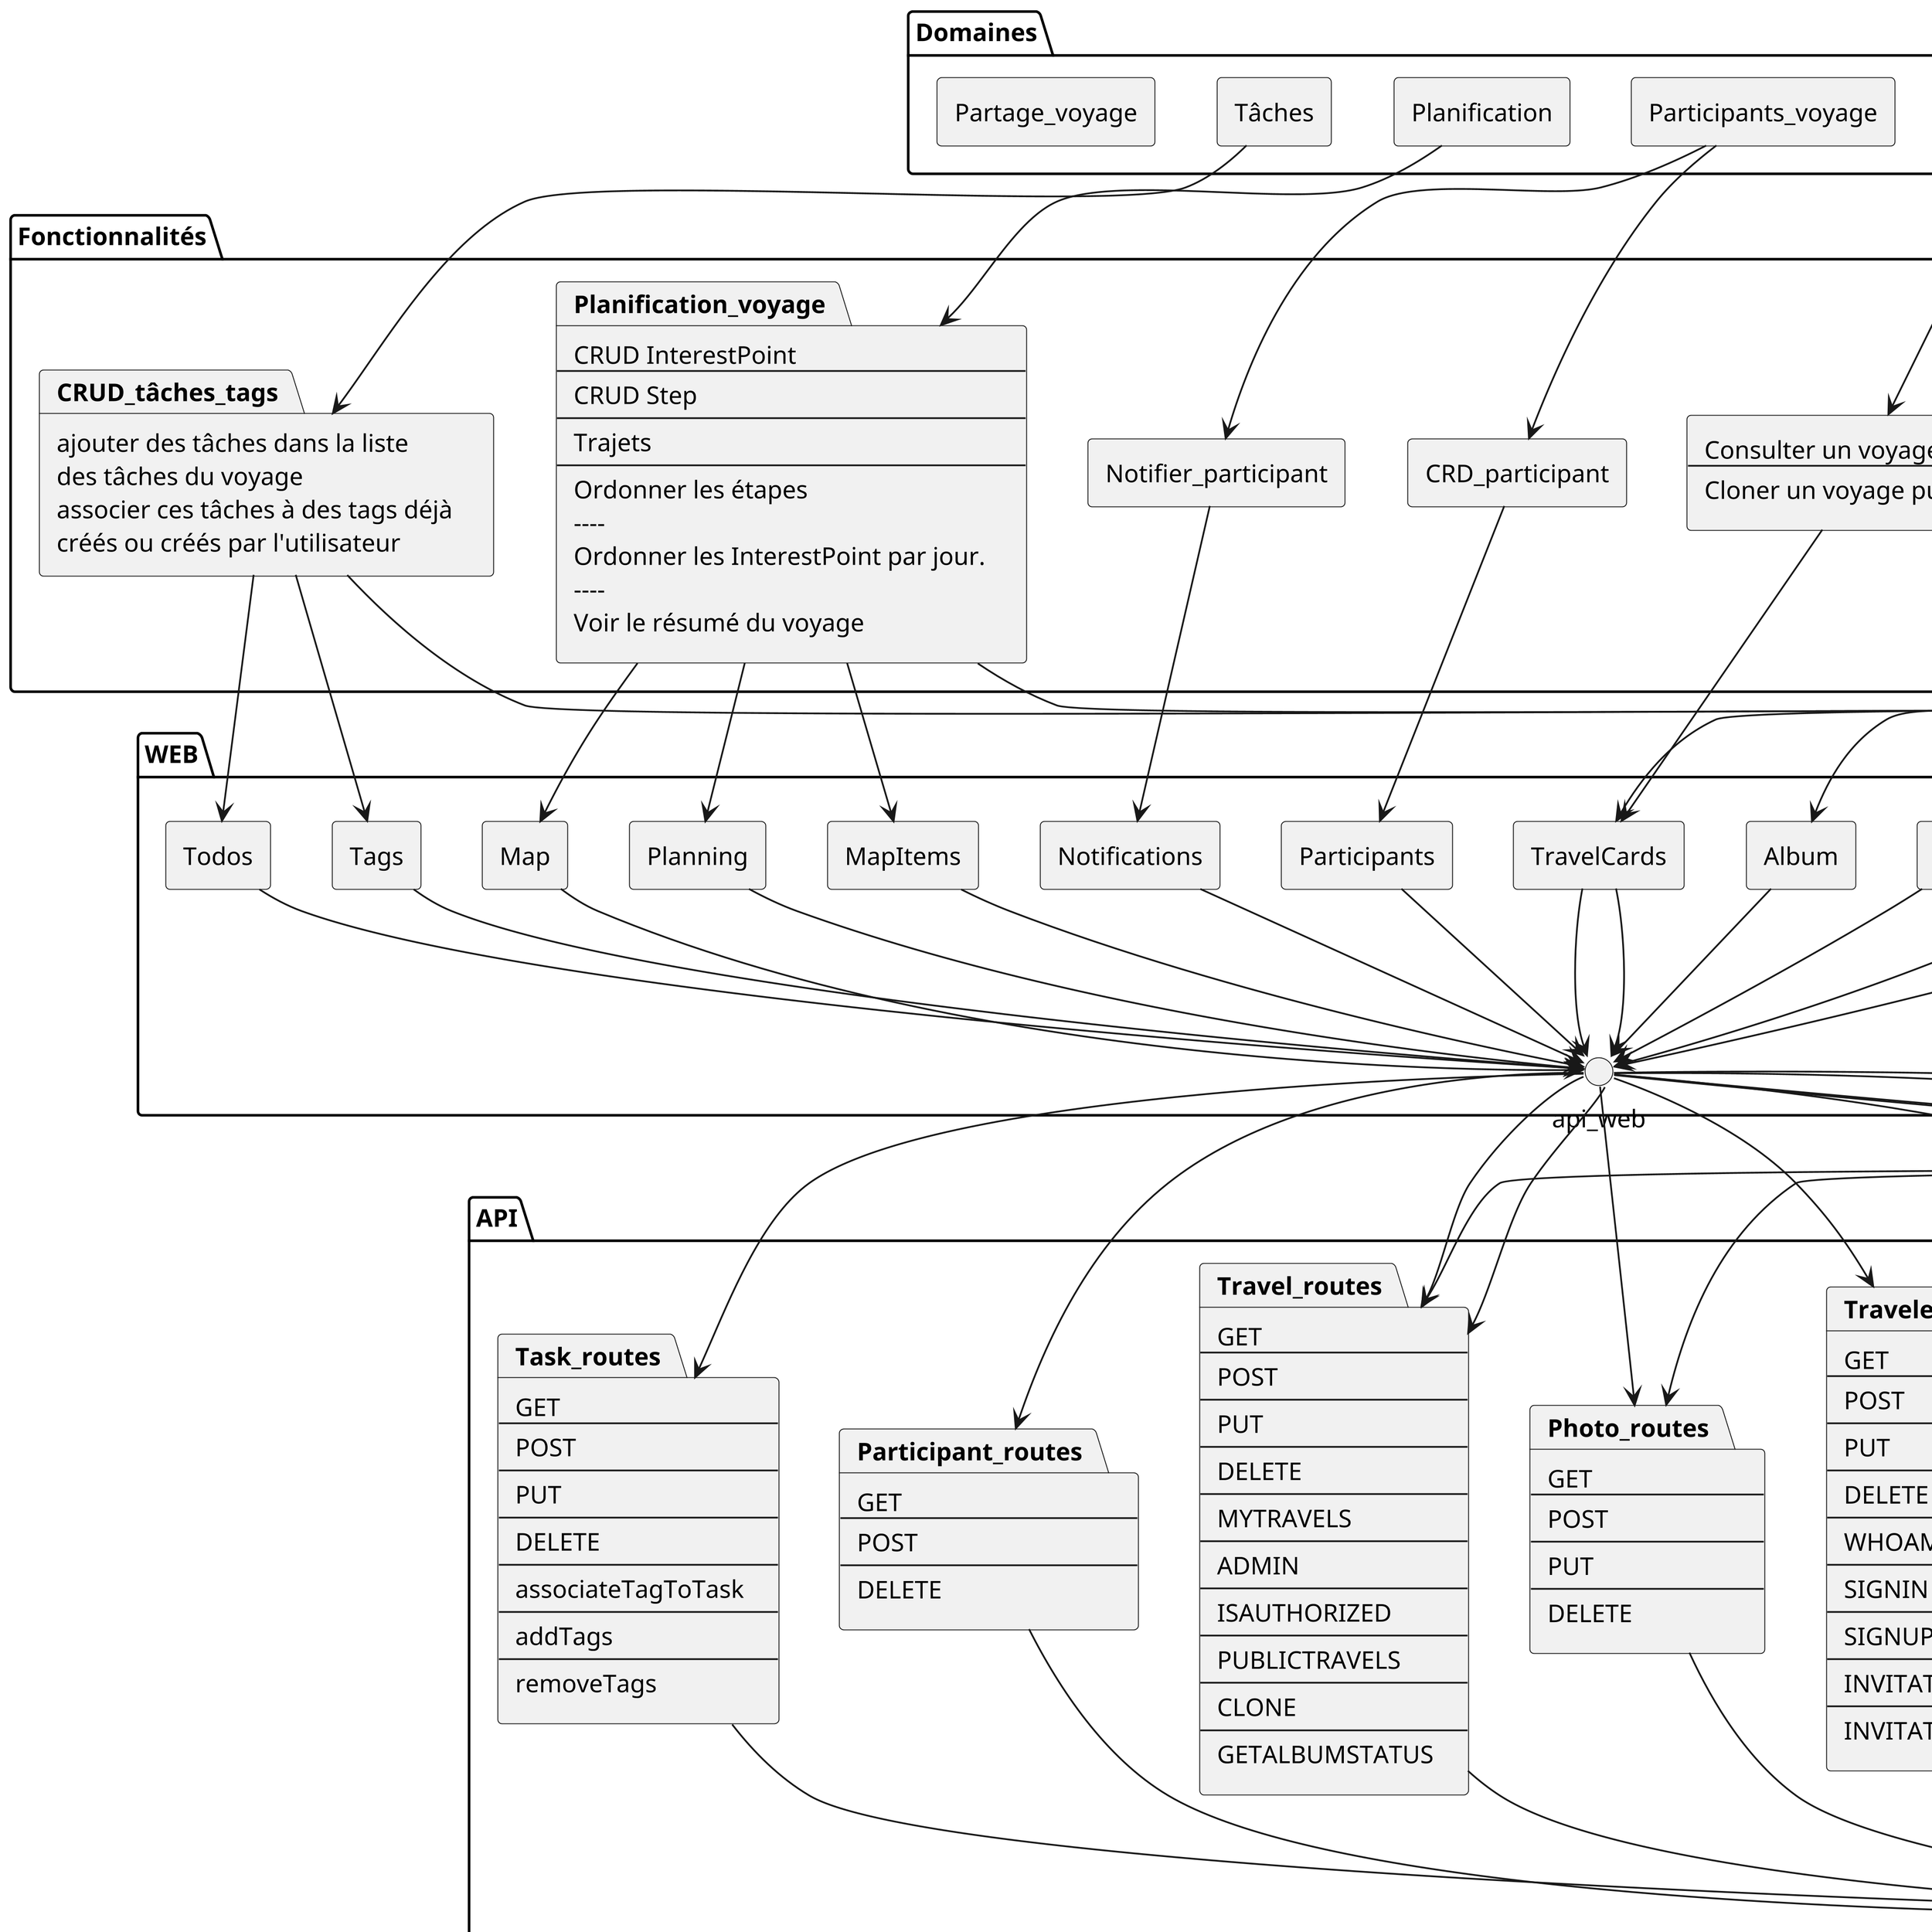 @startuml architecture_fonctionnelle

scale 5000 width
scale 5000 height
    left to right direction

package Domaines {
top to bottom direction
rectangle Compte_utilisateur 
rectangle Participants_voyage
rectangle Voyage 
rectangle Album_Journal 
rectangle Planification 
rectangle Site_vitrine 
rectangle Tâches
rectangle Documents
rectangle Partage_voyage
}

package Fonctionnalités {
top to bottom direction


    rectangle Partie_publique[
        Consulter un voyage public
        ----
        Cloner un voyage public
    ]

    rectangle Album_voyage[
    CRUD_article_journal
    ----
    CRD_photos_album
    ----
    Consultation album avec lien
    ]

   

    rectangle CRUD_utilisateur 
    rectangle Login_utilisateur 

    package CRUD_voyage[
    A la création d'un voyage, un itinéraire est 
    automatiquement créé. Cet itinéraire est un 
    objet élément
    ]

    package Position[
        Autorisation de stocker 
        la position utilisateur
        Mémoriser la position 
        utilisateur
    ]

package CRUD_tâches_tags[
        ajouter des tâches dans la liste
        des tâches du voyage
        associer ces tâches à des tags déjà 
        créés ou créés par l'utilisateur
    ]

    rectangle CRD_participant

    rectangle Notifier_participant

    package CRD_documents[
        Un document peut être associé soit à un élément 
        (step, interestpoint, trip, itinéraire = voyage)
    ]

    package Planification_voyage [
        CRUD InterestPoint
        ----
        CRUD Step
        ----
        Trajets
        ----
        Ordonner les étapes
        ---- 
        Ordonner les InterestPoint par jour. 
        ---- 
        Voir le résumé du voyage    
    ]
    
}


package API{
top to bottom direction
interface identifyClient
interface isAutorized

rectangle Traveler 
rectangle Travel
rectangle Participant
rectangle Document
rectangle Task
rectangle TaskListTag
rectangle Photo
rectangle Diary
rectangle Step
rectangle InterestPoint
rectangle Trip

rectangle Traveler_controller 
rectangle Travel_controller
rectangle Participants_controller
rectangle Document_controller
rectangle Task_controller
rectangle Tasklisttag_controller
rectangle Diary_controller
rectangle Photo_controller
rectangle InterestPoint_controller
rectangle Step_controller
rectangle Trip_controller 
rectangle Position_controller

package InterestPoint_routes [
    GET
    ----
    POST
    ----
    PUT
    ----
    DELETE
    ----
    addInterestPointToStep
    ----
    removeInterestPointFromStep
 ]

package Step_routes [
    GET
    ----
    POST
    ----
    PUT
    ----
    DELETE
    ----
    findAllAssociatedInterestPoints
    ----
    reorder
 ]

 package Trip_routes [
    GET
    ----
    POST
    ----
    PUT
    ----
    DELETE
 ]

package Document_routes [
    GET
    ----
    POST
    ----
    DELETE
 ]
package Participant_routes [
    GET
    ----
    POST
    ----
    DELETE
 ]
package Traveler_routes [
    GET
    ----
    POST
    ----
    PUT
    ----
    DELETE
    ----
    WHOAMI
    ----
    SIGNIN
    ----
    SIGNUP
    ----
    INVITATIONS
    ----
    INVITATIONS/COUNT
 ]
 package Travel_routes [
    GET
    ----
    POST
    ----
    PUT
    ----
    DELETE
    ----
    MYTRAVELS
    ----
    ADMIN
    ----
    ISAUTHORIZED
    ----
    PUBLICTRAVELS
    ----
    CLONE
    ----
    GETALBUMSTATUS
 ]

package Task_routes [
    GET
    ----
    POST
    ----
    PUT
    ----
    DELETE
    ----
    associateTagToTask
    ----
    addTags
    ----
    removeTags
 ]

 package Tasklisttag_routes [
    GET
    ----
    POST
    ----
    PUT
    ----
    DELETE
 ]

 package Diary_routes [
    GET
    ----
    POST
    ----
    PUT
    ----
    DELETE
 ]

 package Photo_routes [
    GET
    ----
    POST
    ----
    PUT
    ----
    DELETE
 ]

  package Position_routes [
    GET
    ----
    POST
    ----
    PUT
    ----
    DELETE
 ]

 rectangle mailer_service

}

package WEB {
top to bottom direction
interface AuthProvider
interface api_web


rectangle Signup 
rectangle Signin 

rectangle TravelCards

rectangle Participants
rectangle Notifications

rectangle Todos
rectangle Tags

rectangle DocumentImport

rectangle Album

rectangle Map

rectangle MapItems

rectangle Planning

}

package MOBILE {
top to bottom direction
interface api_mobile
interface AuthProvider


rectangle RegisterScreen 
rectangle LoginScreen 

rectangle ChooseTravel

rectangle TaskList

rectangle DocumentList

rectangle Stepper

rectangle screens_album

rectangle Travel_tracking

}

'Partage lien voyage 

'Site vitrine
Site_vitrine --> Partie_publique
Partie_publique --> TravelCards
TravelCards --> api_web
api_web --> Travel_routes

'Suivi du voyage 
Voyage --> Position
Position --> Travel_tracking
Travel_tracking --> api_mobile
api_mobile --> Position_routes
Position_routes --> identifyClient
identifyClient --> Position_controller
Position_controller --> Position

'Planification

Planification --> Planification_voyage

Planification_voyage --> Stepper
Planification_voyage --> Map
Planification_voyage --> MapItems
Planification_voyage --> Planning

Stepper --> api_mobile
Map --> api_web
MapItems --> api_web
Planning --> api_web

api_web --> InterestPoint_routes
api_web --> Step_routes
api_web --> Trip_routes
api_mobile --> InterestPoint_routes
api_mobile --> Step_routes
api_mobile --> Trip_routes

InterestPoint_routes --> identifyClient
Step_routes --> identifyClient
Trip_routes --> identifyClient

identifyClient --> InterestPoint_controller
identifyClient --> Step_controller
identifyClient --> Trip_controller

InterestPoint_controller --> InterestPoint
Step_controller --> Step
Trip_controller --> Trip

'album 
Album_Journal -->  Album_voyage

Album_voyage --> Album
Album_voyage --> screens_album

Album --> api_web
screens_album --> api_mobile

api_web --> Photo_routes
api_web --> Diary_routes

api_mobile --> Photo_routes
api_mobile --> Diary_routes

Photo_routes --> identifyClient
Diary_routes --> identifyClient

identifyClient --> Photo_controller
identifyClient --> Diary_controller

Photo_controller --> Photo
Diary_controller --> Diary

'documents
Documents --> CRD_documents

CRD_documents --> DocumentImport
CRD_documents --> DocumentList

DocumentImport --> api_web
DocumentList --> api_mobile

api_web --> Document_routes
api_mobile --> Document_routes

Document_routes --> identifyClient
identifyClient --> Document_controller

Document_controller --> Document

'tasklist
Tâches --> CRUD_tâches_tags

CRUD_tâches_tags --> Todos
CRUD_tâches_tags --> Tags
CRUD_tâches_tags --> TaskList

Todos --> api_web
Tags --> api_web
TaskList --> api_mobile 

api_web --> Task_routes
api_mobile --> Tasklisttag_routes

Task_routes --> identifyClient
Tasklisttag_routes --> identifyClient 

identifyClient --> Task_controller
identifyClient --> Tasklisttag_controller

Task_controller --> Task
Tasklisttag_controller --> TaskListTag

'Participants
Participants_voyage --> CRD_participant
Participants_voyage --> Notifier_participant

CRD_participant --> Participants
Notifier_participant --> Notifications

Participants --> api_web
Notifications --> api_web

api_web --> Participant_routes

Participant_routes --> identifyClient
Traveler_routes --> identifyClient

identifyClient --> Participants_controller

Participants_controller --> mailer_service
Participants_controller --> Participant

'Voyages

Voyage --> CRUD_voyage

CRUD_voyage--> TravelCards
CRUD_voyage --> ChooseTravel

TravelCards --> api_web 
ChooseTravel --> api_mobile

api_web --> Travel_routes
api_mobile --> Travel_routes


Travel_routes --> identifyClient
identifyClient --> Travel_controller
Travel_controller --> Travel


'Comptes_utilisateurs
Compte_utilisateur --> CRUD_utilisateur
Compte_utilisateur --> Login_utilisateur

Login_utilisateur --> Signin
Login_utilisateur --> LoginScreen

CRUD_utilisateur --> Signup
CRUD_utilisateur --> RegisterScreen



RegisterScreen --> api_mobile
LoginScreen --> api_mobile
Signin --> api_web
Signup --> api_web

api_mobile --> Traveler_routes
api_web --> Traveler_routes

Traveler_routes --> identifyClient
identifyClient --> Traveler_controller 
Traveler_controller --> Traveler

identifyClient --> isAutorized







@enduml